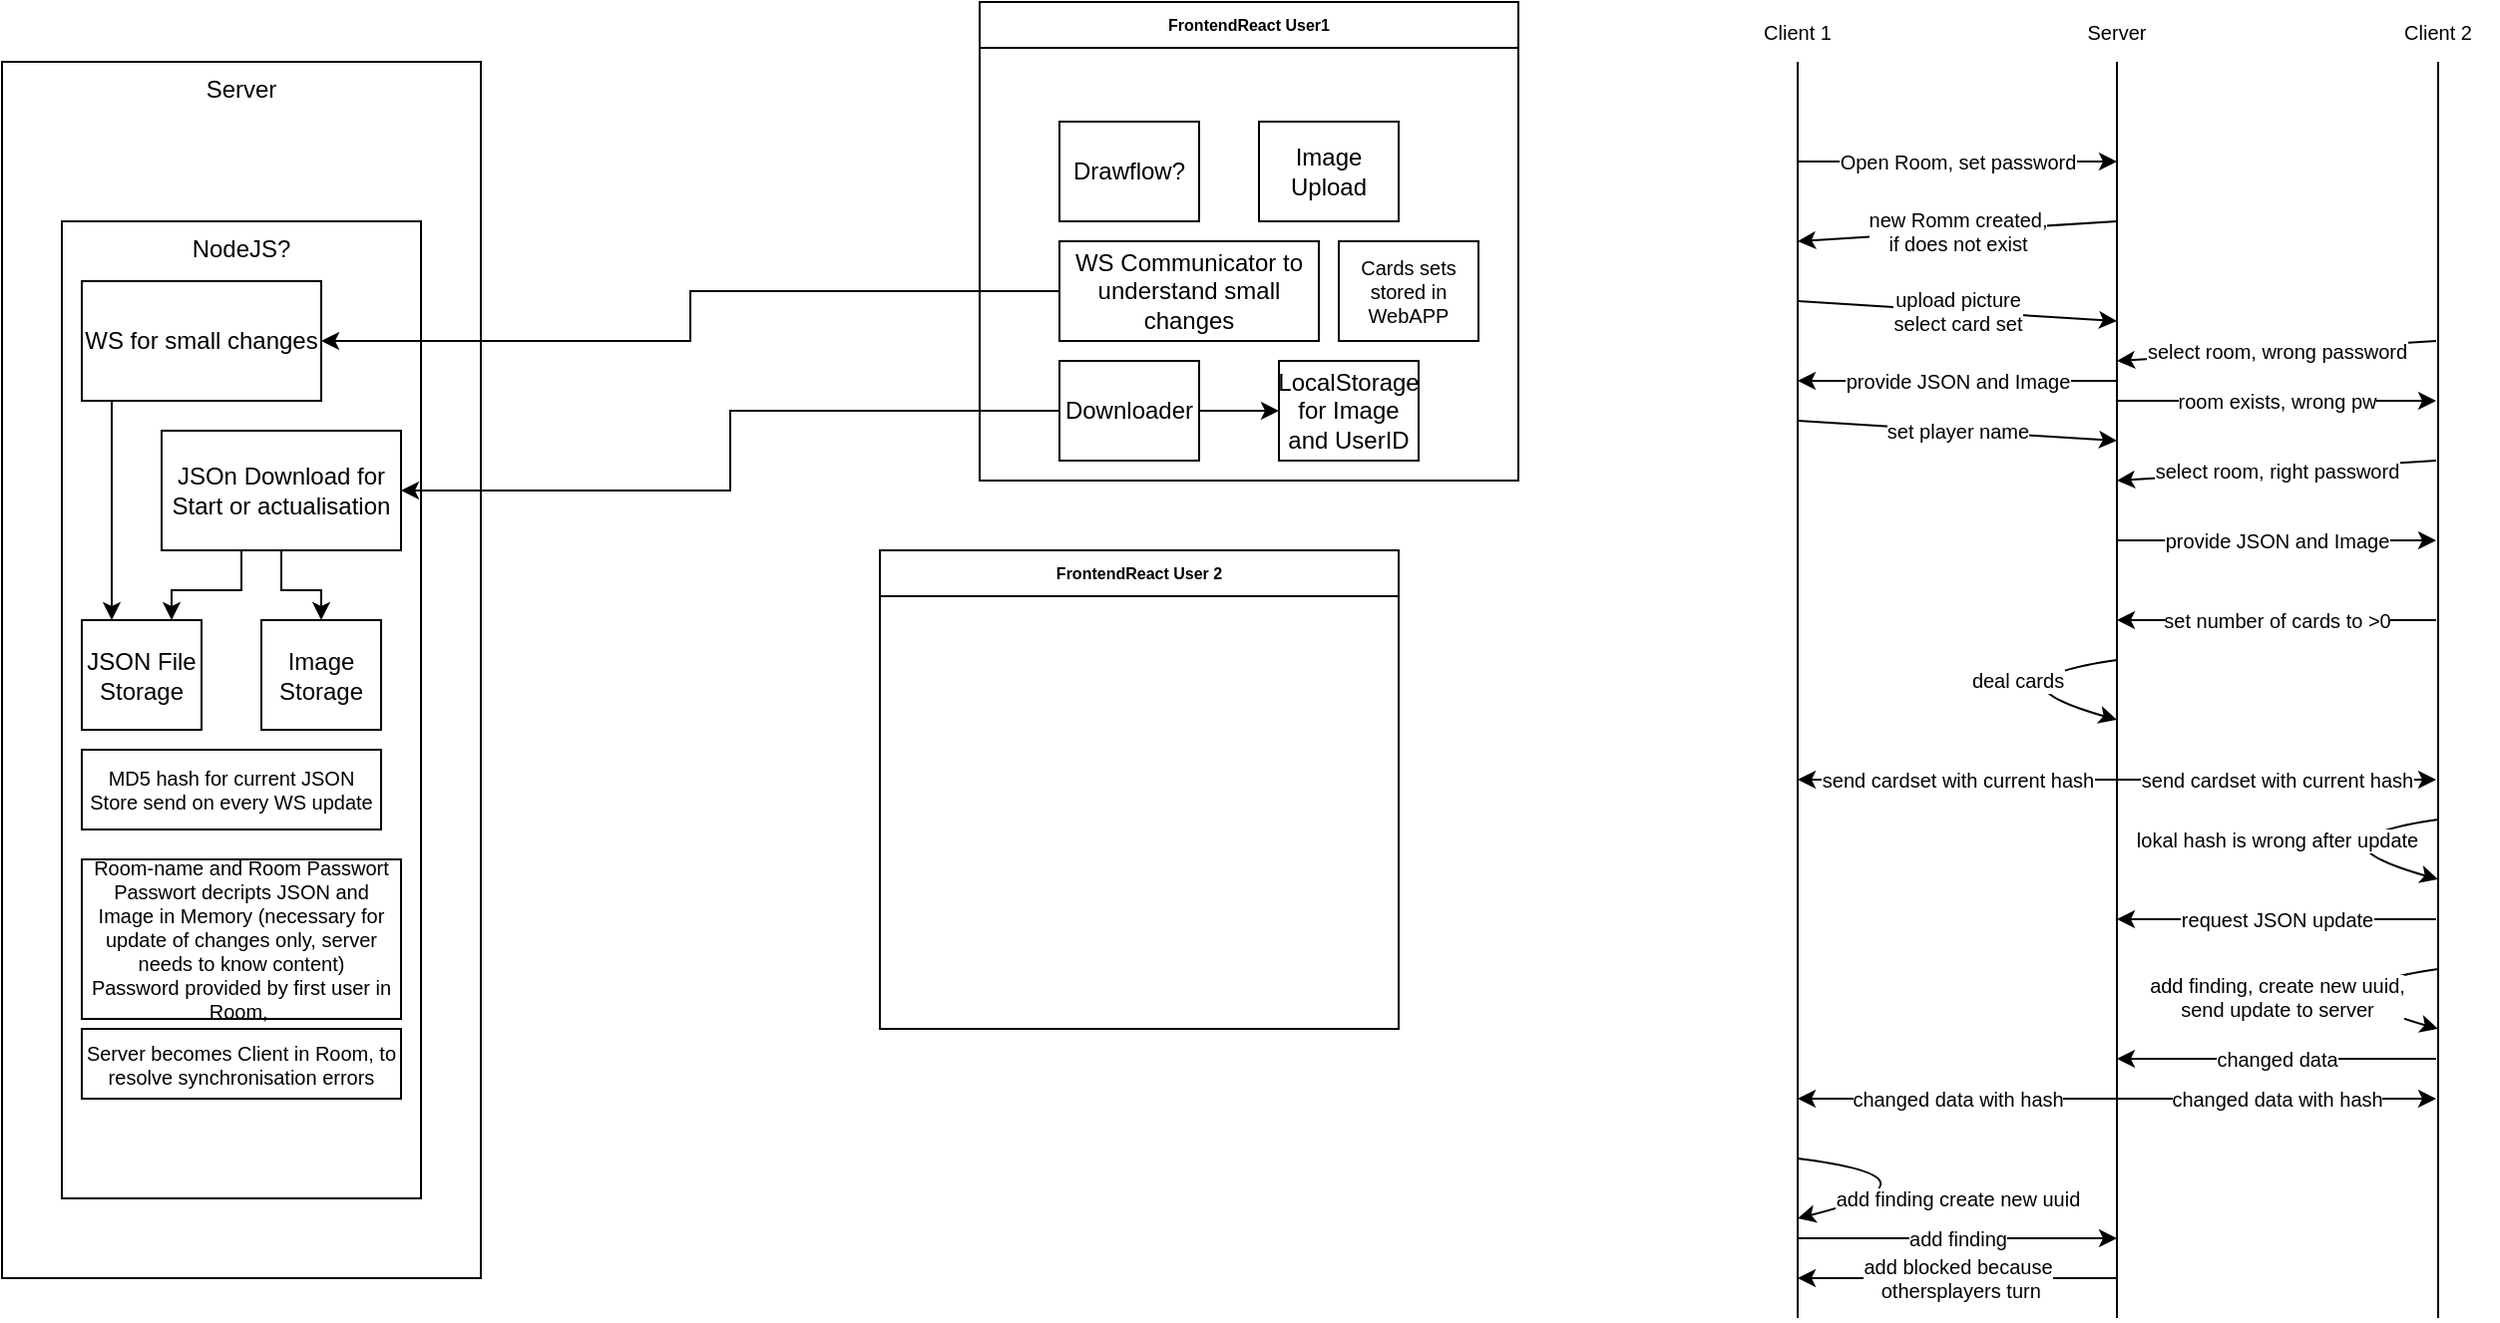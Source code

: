 <mxfile version="21.2.8" type="device">
  <diagram id="Cc56VYgnydyTXUygLho-" name="Seite-1">
    <mxGraphModel dx="1434" dy="844" grid="1" gridSize="10" guides="1" tooltips="1" connect="1" arrows="1" fold="1" page="1" pageScale="1" pageWidth="827" pageHeight="1169" math="0" shadow="0">
      <root>
        <mxCell id="0" />
        <mxCell id="1" parent="0" />
        <mxCell id="TD258zFOj-RLM4iJq_1T-86" value="FrontendReact User1" style="swimlane;fontSize=8;strokeColor=#000000;strokeWidth=1;fillColor=default;" parent="1" vertex="1">
          <mxGeometry x="510" y="70" width="270" height="240" as="geometry" />
        </mxCell>
        <mxCell id="TD258zFOj-RLM4iJq_1T-89" value="Drawflow?" style="rounded=0;whiteSpace=wrap;html=1;fontSize=12;strokeColor=#000000;strokeWidth=1;fillColor=default;" parent="TD258zFOj-RLM4iJq_1T-86" vertex="1">
          <mxGeometry x="40" y="60" width="70" height="50" as="geometry" />
        </mxCell>
        <mxCell id="TD258zFOj-RLM4iJq_1T-92" value="Image Upload" style="rounded=0;whiteSpace=wrap;html=1;fontSize=12;strokeColor=#000000;strokeWidth=1;fillColor=default;" parent="TD258zFOj-RLM4iJq_1T-86" vertex="1">
          <mxGeometry x="140" y="60" width="70" height="50" as="geometry" />
        </mxCell>
        <mxCell id="TD258zFOj-RLM4iJq_1T-93" value="WS Communicator to understand small changes" style="rounded=0;whiteSpace=wrap;html=1;fontSize=12;strokeColor=#000000;strokeWidth=1;fillColor=default;" parent="TD258zFOj-RLM4iJq_1T-86" vertex="1">
          <mxGeometry x="40" y="120" width="130" height="50" as="geometry" />
        </mxCell>
        <mxCell id="TD258zFOj-RLM4iJq_1T-101" style="edgeStyle=orthogonalEdgeStyle;rounded=0;orthogonalLoop=1;jettySize=auto;html=1;entryX=0;entryY=0.5;entryDx=0;entryDy=0;fontSize=12;" parent="TD258zFOj-RLM4iJq_1T-86" source="TD258zFOj-RLM4iJq_1T-99" target="TD258zFOj-RLM4iJq_1T-100" edge="1">
          <mxGeometry relative="1" as="geometry" />
        </mxCell>
        <mxCell id="TD258zFOj-RLM4iJq_1T-99" value="Downloader" style="rounded=0;whiteSpace=wrap;html=1;fontSize=12;strokeColor=#000000;strokeWidth=1;fillColor=default;" parent="TD258zFOj-RLM4iJq_1T-86" vertex="1">
          <mxGeometry x="40" y="180" width="70" height="50" as="geometry" />
        </mxCell>
        <mxCell id="TD258zFOj-RLM4iJq_1T-100" value="LocalStorage for Image and UserID" style="rounded=0;whiteSpace=wrap;html=1;fontSize=12;strokeColor=#000000;strokeWidth=1;fillColor=default;" parent="TD258zFOj-RLM4iJq_1T-86" vertex="1">
          <mxGeometry x="150" y="180" width="70" height="50" as="geometry" />
        </mxCell>
        <mxCell id="TD258zFOj-RLM4iJq_1T-133" value="Cards sets stored in WebAPP" style="rounded=0;whiteSpace=wrap;html=1;fontSize=10;strokeColor=#000000;strokeWidth=1;fillColor=default;" parent="TD258zFOj-RLM4iJq_1T-86" vertex="1">
          <mxGeometry x="180" y="120" width="70" height="50" as="geometry" />
        </mxCell>
        <mxCell id="TD258zFOj-RLM4iJq_1T-87" value="FrontendReact User 2" style="swimlane;fontSize=8;strokeColor=#000000;strokeWidth=1;fillColor=default;" parent="1" vertex="1">
          <mxGeometry x="460" y="345" width="260" height="240" as="geometry" />
        </mxCell>
        <mxCell id="TD258zFOj-RLM4iJq_1T-88" value="Server" style="rounded=0;whiteSpace=wrap;html=1;fontSize=12;strokeColor=#000000;strokeWidth=1;fillColor=default;verticalAlign=top;" parent="1" vertex="1">
          <mxGeometry x="20" y="100" width="240" height="610" as="geometry" />
        </mxCell>
        <mxCell id="TD258zFOj-RLM4iJq_1T-94" value="NodeJS?" style="rounded=0;whiteSpace=wrap;html=1;fontSize=12;strokeColor=#000000;strokeWidth=1;fillColor=default;verticalAlign=top;" parent="1" vertex="1">
          <mxGeometry x="50" y="180" width="180" height="490" as="geometry" />
        </mxCell>
        <mxCell id="TD258zFOj-RLM4iJq_1T-95" value="JSON File Storage" style="rounded=0;whiteSpace=wrap;html=1;fontSize=12;strokeColor=#000000;strokeWidth=1;fillColor=default;" parent="1" vertex="1">
          <mxGeometry x="60" y="380" width="60" height="55" as="geometry" />
        </mxCell>
        <mxCell id="TD258zFOj-RLM4iJq_1T-96" value="Image Storage" style="rounded=0;whiteSpace=wrap;html=1;fontSize=12;strokeColor=#000000;strokeWidth=1;fillColor=default;" parent="1" vertex="1">
          <mxGeometry x="150" y="380" width="60" height="55" as="geometry" />
        </mxCell>
        <mxCell id="TD258zFOj-RLM4iJq_1T-106" style="edgeStyle=orthogonalEdgeStyle;rounded=0;orthogonalLoop=1;jettySize=auto;html=1;entryX=0.25;entryY=0;entryDx=0;entryDy=0;fontSize=12;" parent="1" source="TD258zFOj-RLM4iJq_1T-97" target="TD258zFOj-RLM4iJq_1T-95" edge="1">
          <mxGeometry relative="1" as="geometry">
            <Array as="points">
              <mxPoint x="75" y="300" />
              <mxPoint x="75" y="300" />
            </Array>
          </mxGeometry>
        </mxCell>
        <mxCell id="TD258zFOj-RLM4iJq_1T-97" value="WS for small changes" style="rounded=0;whiteSpace=wrap;html=1;fontSize=12;strokeColor=#000000;strokeWidth=1;fillColor=default;" parent="1" vertex="1">
          <mxGeometry x="60" y="210" width="120" height="60" as="geometry" />
        </mxCell>
        <mxCell id="TD258zFOj-RLM4iJq_1T-104" style="edgeStyle=orthogonalEdgeStyle;rounded=0;orthogonalLoop=1;jettySize=auto;html=1;fontSize=12;" parent="1" source="TD258zFOj-RLM4iJq_1T-98" target="TD258zFOj-RLM4iJq_1T-96" edge="1">
          <mxGeometry relative="1" as="geometry" />
        </mxCell>
        <mxCell id="TD258zFOj-RLM4iJq_1T-105" style="edgeStyle=orthogonalEdgeStyle;rounded=0;orthogonalLoop=1;jettySize=auto;html=1;entryX=0.75;entryY=0;entryDx=0;entryDy=0;fontSize=12;" parent="1" source="TD258zFOj-RLM4iJq_1T-98" target="TD258zFOj-RLM4iJq_1T-95" edge="1">
          <mxGeometry relative="1" as="geometry">
            <Array as="points">
              <mxPoint x="140" y="365" />
              <mxPoint x="105" y="365" />
            </Array>
          </mxGeometry>
        </mxCell>
        <mxCell id="TD258zFOj-RLM4iJq_1T-98" value="JSOn Download for Start or actualisation" style="rounded=0;whiteSpace=wrap;html=1;fontSize=12;strokeColor=#000000;strokeWidth=1;fillColor=default;" parent="1" vertex="1">
          <mxGeometry x="100" y="285" width="120" height="60" as="geometry" />
        </mxCell>
        <mxCell id="TD258zFOj-RLM4iJq_1T-102" style="edgeStyle=orthogonalEdgeStyle;rounded=0;orthogonalLoop=1;jettySize=auto;html=1;entryX=1;entryY=0.5;entryDx=0;entryDy=0;fontSize=12;" parent="1" source="TD258zFOj-RLM4iJq_1T-99" target="TD258zFOj-RLM4iJq_1T-98" edge="1">
          <mxGeometry relative="1" as="geometry" />
        </mxCell>
        <mxCell id="TD258zFOj-RLM4iJq_1T-103" style="edgeStyle=orthogonalEdgeStyle;rounded=0;orthogonalLoop=1;jettySize=auto;html=1;entryX=1;entryY=0.5;entryDx=0;entryDy=0;fontSize=12;" parent="1" source="TD258zFOj-RLM4iJq_1T-93" target="TD258zFOj-RLM4iJq_1T-97" edge="1">
          <mxGeometry relative="1" as="geometry" />
        </mxCell>
        <mxCell id="TD258zFOj-RLM4iJq_1T-107" value="MD5 hash for current JSON Store send on every WS update" style="rounded=0;whiteSpace=wrap;html=1;fontSize=10;strokeColor=#000000;strokeWidth=1;fillColor=default;" parent="1" vertex="1">
          <mxGeometry x="60" y="445" width="150" height="40" as="geometry" />
        </mxCell>
        <mxCell id="TD258zFOj-RLM4iJq_1T-108" value="Room-name and Room Passwort&lt;br style=&quot;font-size: 10px&quot;&gt;Passwort decripts JSON and Image in Memory (necessary for update of changes only, server needs to know content)&lt;br&gt;Password provided by first user in Room,&amp;nbsp;" style="rounded=0;whiteSpace=wrap;html=1;fontSize=10;strokeColor=#000000;strokeWidth=1;fillColor=default;" parent="1" vertex="1">
          <mxGeometry x="60" y="500" width="160" height="80" as="geometry" />
        </mxCell>
        <mxCell id="TD258zFOj-RLM4iJq_1T-109" value="Server becomes Client in Room, to resolve synchronisation errors" style="rounded=0;whiteSpace=wrap;html=1;fontSize=10;strokeColor=#000000;strokeWidth=1;fillColor=default;" parent="1" vertex="1">
          <mxGeometry x="60" y="585" width="160" height="35" as="geometry" />
        </mxCell>
        <mxCell id="TD258zFOj-RLM4iJq_1T-110" value="" style="endArrow=none;html=1;rounded=0;fontSize=10;" parent="1" edge="1">
          <mxGeometry width="50" height="50" relative="1" as="geometry">
            <mxPoint x="920" y="730" as="sourcePoint" />
            <mxPoint x="920" y="100" as="targetPoint" />
          </mxGeometry>
        </mxCell>
        <mxCell id="TD258zFOj-RLM4iJq_1T-111" value="" style="endArrow=none;html=1;rounded=0;fontSize=10;" parent="1" edge="1">
          <mxGeometry width="50" height="50" relative="1" as="geometry">
            <mxPoint x="1080" y="730" as="sourcePoint" />
            <mxPoint x="1080" y="100" as="targetPoint" />
          </mxGeometry>
        </mxCell>
        <mxCell id="TD258zFOj-RLM4iJq_1T-112" value="" style="endArrow=none;html=1;rounded=0;fontSize=10;" parent="1" target="TD258zFOj-RLM4iJq_1T-113" edge="1">
          <mxGeometry width="50" height="50" relative="1" as="geometry">
            <mxPoint x="1241" y="730" as="sourcePoint" />
            <mxPoint x="1241" y="100" as="targetPoint" />
          </mxGeometry>
        </mxCell>
        <mxCell id="TD258zFOj-RLM4iJq_1T-113" value="Client 2" style="text;html=1;strokeColor=none;fillColor=none;align=center;verticalAlign=middle;whiteSpace=wrap;rounded=0;fontSize=10;" parent="1" vertex="1">
          <mxGeometry x="1211" y="70" width="60" height="30" as="geometry" />
        </mxCell>
        <mxCell id="TD258zFOj-RLM4iJq_1T-114" value="Server" style="text;html=1;strokeColor=none;fillColor=none;align=center;verticalAlign=middle;whiteSpace=wrap;rounded=0;fontSize=10;" parent="1" vertex="1">
          <mxGeometry x="1050" y="70" width="60" height="30" as="geometry" />
        </mxCell>
        <mxCell id="TD258zFOj-RLM4iJq_1T-115" value="Client 1" style="text;html=1;strokeColor=none;fillColor=none;align=center;verticalAlign=middle;whiteSpace=wrap;rounded=0;fontSize=10;" parent="1" vertex="1">
          <mxGeometry x="890" y="70" width="60" height="30" as="geometry" />
        </mxCell>
        <mxCell id="TD258zFOj-RLM4iJq_1T-116" value="Open Room, set password" style="endArrow=classic;html=1;rounded=0;fontSize=10;" parent="1" edge="1">
          <mxGeometry width="50" height="50" relative="1" as="geometry">
            <mxPoint x="920" y="150" as="sourcePoint" />
            <mxPoint x="1080" y="150" as="targetPoint" />
          </mxGeometry>
        </mxCell>
        <mxCell id="TD258zFOj-RLM4iJq_1T-117" value="new Romm created, &lt;br&gt;if does not exist" style="endArrow=classic;html=1;rounded=0;fontSize=10;" parent="1" edge="1">
          <mxGeometry width="50" height="50" relative="1" as="geometry">
            <mxPoint x="1080" y="180" as="sourcePoint" />
            <mxPoint x="920" y="190" as="targetPoint" />
          </mxGeometry>
        </mxCell>
        <mxCell id="TD258zFOj-RLM4iJq_1T-118" value="upload picture&lt;br&gt;select card set" style="endArrow=classic;html=1;rounded=0;fontSize=10;" parent="1" edge="1">
          <mxGeometry width="50" height="50" relative="1" as="geometry">
            <mxPoint x="920" y="220" as="sourcePoint" />
            <mxPoint x="1080" y="230" as="targetPoint" />
          </mxGeometry>
        </mxCell>
        <mxCell id="TD258zFOj-RLM4iJq_1T-119" value="select room, wrong password" style="endArrow=classic;html=1;rounded=0;fontSize=10;" parent="1" edge="1">
          <mxGeometry width="50" height="50" relative="1" as="geometry">
            <mxPoint x="1240" y="240" as="sourcePoint" />
            <mxPoint x="1080" y="250" as="targetPoint" />
          </mxGeometry>
        </mxCell>
        <mxCell id="TD258zFOj-RLM4iJq_1T-120" value="room exists, wrong pw" style="endArrow=classic;html=1;rounded=0;fontSize=10;" parent="1" edge="1">
          <mxGeometry width="50" height="50" relative="1" as="geometry">
            <mxPoint x="1080" y="270" as="sourcePoint" />
            <mxPoint x="1240" y="270" as="targetPoint" />
          </mxGeometry>
        </mxCell>
        <mxCell id="TD258zFOj-RLM4iJq_1T-121" value="select room, right password" style="endArrow=classic;html=1;rounded=0;fontSize=10;" parent="1" edge="1">
          <mxGeometry width="50" height="50" relative="1" as="geometry">
            <mxPoint x="1240" y="300" as="sourcePoint" />
            <mxPoint x="1080" y="310" as="targetPoint" />
          </mxGeometry>
        </mxCell>
        <mxCell id="TD258zFOj-RLM4iJq_1T-122" value="set player name" style="endArrow=classic;html=1;rounded=0;fontSize=10;" parent="1" edge="1">
          <mxGeometry width="50" height="50" relative="1" as="geometry">
            <mxPoint x="920" y="280" as="sourcePoint" />
            <mxPoint x="1080" y="290" as="targetPoint" />
          </mxGeometry>
        </mxCell>
        <mxCell id="TD258zFOj-RLM4iJq_1T-123" value="provide JSON and Image" style="endArrow=classic;html=1;rounded=0;fontSize=10;" parent="1" edge="1">
          <mxGeometry width="50" height="50" relative="1" as="geometry">
            <mxPoint x="1080" y="340" as="sourcePoint" />
            <mxPoint x="1240" y="340" as="targetPoint" />
          </mxGeometry>
        </mxCell>
        <mxCell id="TD258zFOj-RLM4iJq_1T-124" value="provide JSON and Image" style="endArrow=classic;html=1;rounded=0;fontSize=10;" parent="1" edge="1">
          <mxGeometry width="50" height="50" relative="1" as="geometry">
            <mxPoint x="1080" y="260" as="sourcePoint" />
            <mxPoint x="920" y="260" as="targetPoint" />
          </mxGeometry>
        </mxCell>
        <mxCell id="TD258zFOj-RLM4iJq_1T-125" value="set number of cards to &amp;gt;0" style="endArrow=classic;html=1;rounded=0;fontSize=10;" parent="1" edge="1">
          <mxGeometry width="50" height="50" relative="1" as="geometry">
            <mxPoint x="1240" y="380" as="sourcePoint" />
            <mxPoint x="1080" y="380" as="targetPoint" />
          </mxGeometry>
        </mxCell>
        <mxCell id="TD258zFOj-RLM4iJq_1T-126" value="deal cards" style="curved=1;endArrow=classic;html=1;rounded=0;fontSize=10;" parent="1" edge="1">
          <mxGeometry x="-0.29" y="3" width="50" height="50" relative="1" as="geometry">
            <mxPoint x="1080" y="400" as="sourcePoint" />
            <mxPoint x="1080" y="430" as="targetPoint" />
            <Array as="points">
              <mxPoint x="1010" y="410" />
            </Array>
            <mxPoint as="offset" />
          </mxGeometry>
        </mxCell>
        <mxCell id="TD258zFOj-RLM4iJq_1T-127" value="send cardset with current hash" style="endArrow=classic;html=1;rounded=0;fontSize=10;" parent="1" edge="1">
          <mxGeometry width="50" height="50" relative="1" as="geometry">
            <mxPoint x="1080" y="460" as="sourcePoint" />
            <mxPoint x="1240" y="460" as="targetPoint" />
          </mxGeometry>
        </mxCell>
        <mxCell id="TD258zFOj-RLM4iJq_1T-128" value="send cardset with current hash" style="endArrow=classic;html=1;rounded=0;fontSize=10;" parent="1" edge="1">
          <mxGeometry width="50" height="50" relative="1" as="geometry">
            <mxPoint x="1080" y="460" as="sourcePoint" />
            <mxPoint x="920" y="460" as="targetPoint" />
          </mxGeometry>
        </mxCell>
        <mxCell id="TD258zFOj-RLM4iJq_1T-130" value="lokal hash is wrong after update" style="curved=1;endArrow=classic;html=1;rounded=0;fontSize=10;" parent="1" edge="1">
          <mxGeometry x="-0.015" y="-11" width="50" height="50" relative="1" as="geometry">
            <mxPoint x="1241" y="480" as="sourcePoint" />
            <mxPoint x="1241" y="510" as="targetPoint" />
            <Array as="points">
              <mxPoint x="1171" y="490" />
            </Array>
            <mxPoint x="-8" y="-11" as="offset" />
          </mxGeometry>
        </mxCell>
        <mxCell id="TD258zFOj-RLM4iJq_1T-131" value="request JSON update" style="endArrow=classic;html=1;rounded=0;fontSize=10;" parent="1" edge="1">
          <mxGeometry width="50" height="50" relative="1" as="geometry">
            <mxPoint x="1240" y="530" as="sourcePoint" />
            <mxPoint x="1080" y="530" as="targetPoint" />
          </mxGeometry>
        </mxCell>
        <mxCell id="TD258zFOj-RLM4iJq_1T-134" value="add finding, create new uuid, &lt;br&gt;send update to server" style="curved=1;endArrow=classic;html=1;rounded=0;fontSize=10;" parent="1" edge="1">
          <mxGeometry x="-0.015" y="-12" width="50" height="50" relative="1" as="geometry">
            <mxPoint x="1241" y="555" as="sourcePoint" />
            <mxPoint x="1241" y="585" as="targetPoint" />
            <Array as="points">
              <mxPoint x="1171" y="565" />
            </Array>
            <mxPoint x="-8" y="-7" as="offset" />
          </mxGeometry>
        </mxCell>
        <mxCell id="TD258zFOj-RLM4iJq_1T-135" value="changed data" style="endArrow=classic;html=1;rounded=0;fontSize=10;" parent="1" edge="1">
          <mxGeometry width="50" height="50" relative="1" as="geometry">
            <mxPoint x="1240" y="600" as="sourcePoint" />
            <mxPoint x="1080" y="600" as="targetPoint" />
          </mxGeometry>
        </mxCell>
        <mxCell id="TD258zFOj-RLM4iJq_1T-136" value="changed data with hash" style="endArrow=classic;html=1;rounded=0;fontSize=10;" parent="1" edge="1">
          <mxGeometry width="50" height="50" relative="1" as="geometry">
            <mxPoint x="1080" y="620" as="sourcePoint" />
            <mxPoint x="1240" y="620" as="targetPoint" />
          </mxGeometry>
        </mxCell>
        <mxCell id="TD258zFOj-RLM4iJq_1T-137" value="changed data with hash" style="endArrow=classic;html=1;rounded=0;fontSize=10;" parent="1" edge="1">
          <mxGeometry width="50" height="50" relative="1" as="geometry">
            <mxPoint x="1080" y="620" as="sourcePoint" />
            <mxPoint x="920" y="620" as="targetPoint" />
          </mxGeometry>
        </mxCell>
        <mxCell id="TD258zFOj-RLM4iJq_1T-138" value="add finding create new uuid" style="curved=1;endArrow=classic;html=1;rounded=0;fontSize=10;" parent="1" edge="1">
          <mxGeometry x="0.018" y="10" width="50" height="50" relative="1" as="geometry">
            <mxPoint x="920" y="650" as="sourcePoint" />
            <mxPoint x="920" y="680" as="targetPoint" />
            <Array as="points">
              <mxPoint x="1000" y="660" />
            </Array>
            <mxPoint as="offset" />
          </mxGeometry>
        </mxCell>
        <mxCell id="TD258zFOj-RLM4iJq_1T-139" value="add finding" style="endArrow=classic;html=1;rounded=0;fontSize=10;" parent="1" edge="1">
          <mxGeometry width="50" height="50" relative="1" as="geometry">
            <mxPoint x="920" y="690" as="sourcePoint" />
            <mxPoint x="1080" y="690" as="targetPoint" />
          </mxGeometry>
        </mxCell>
        <mxCell id="TD258zFOj-RLM4iJq_1T-140" value="add blocked because&lt;br&gt;&amp;nbsp;othersplayers turn" style="endArrow=classic;html=1;rounded=0;fontSize=10;" parent="1" edge="1">
          <mxGeometry width="50" height="50" relative="1" as="geometry">
            <mxPoint x="1080" y="710" as="sourcePoint" />
            <mxPoint x="920" y="710" as="targetPoint" />
          </mxGeometry>
        </mxCell>
      </root>
    </mxGraphModel>
  </diagram>
</mxfile>
